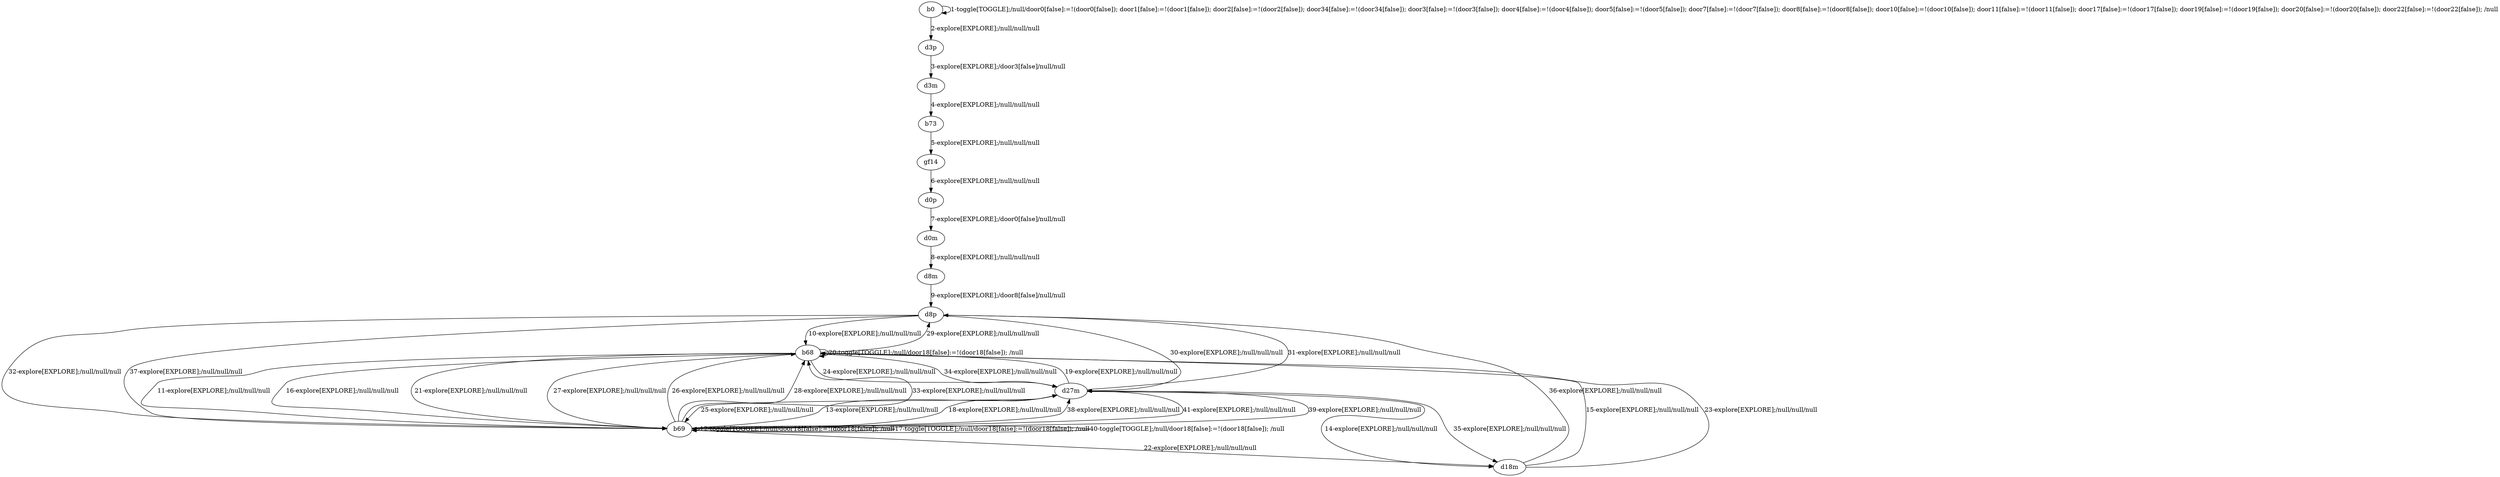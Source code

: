 # Total number of goals covered by this test: 7
# d18m --> d8p
# d27m --> d8p
# d27m --> d18m
# d8p --> b68
# b68 --> b68
# b68 --> d8p
# b68 --> d27m

digraph g {
"b0" -> "b0" [label = "1-toggle[TOGGLE];/null/door0[false]:=!(door0[false]); door1[false]:=!(door1[false]); door2[false]:=!(door2[false]); door34[false]:=!(door34[false]); door3[false]:=!(door3[false]); door4[false]:=!(door4[false]); door5[false]:=!(door5[false]); door7[false]:=!(door7[false]); door8[false]:=!(door8[false]); door10[false]:=!(door10[false]); door11[false]:=!(door11[false]); door17[false]:=!(door17[false]); door19[false]:=!(door19[false]); door20[false]:=!(door20[false]); door22[false]:=!(door22[false]); /null"];
"b0" -> "d3p" [label = "2-explore[EXPLORE];/null/null/null"];
"d3p" -> "d3m" [label = "3-explore[EXPLORE];/door3[false]/null/null"];
"d3m" -> "b73" [label = "4-explore[EXPLORE];/null/null/null"];
"b73" -> "gf14" [label = "5-explore[EXPLORE];/null/null/null"];
"gf14" -> "d0p" [label = "6-explore[EXPLORE];/null/null/null"];
"d0p" -> "d0m" [label = "7-explore[EXPLORE];/door0[false]/null/null"];
"d0m" -> "d8m" [label = "8-explore[EXPLORE];/null/null/null"];
"d8m" -> "d8p" [label = "9-explore[EXPLORE];/door8[false]/null/null"];
"d8p" -> "b68" [label = "10-explore[EXPLORE];/null/null/null"];
"b68" -> "b69" [label = "11-explore[EXPLORE];/null/null/null"];
"b69" -> "b69" [label = "12-toggle[TOGGLE];/null/door18[false]:=!(door18[false]); /null"];
"b69" -> "d27m" [label = "13-explore[EXPLORE];/null/null/null"];
"d27m" -> "d18m" [label = "14-explore[EXPLORE];/null/null/null"];
"d18m" -> "b68" [label = "15-explore[EXPLORE];/null/null/null"];
"b68" -> "b69" [label = "16-explore[EXPLORE];/null/null/null"];
"b69" -> "b69" [label = "17-toggle[TOGGLE];/null/door18[false]:=!(door18[false]); /null"];
"b69" -> "d27m" [label = "18-explore[EXPLORE];/null/null/null"];
"d27m" -> "b68" [label = "19-explore[EXPLORE];/null/null/null"];
"b68" -> "b68" [label = "20-toggle[TOGGLE];/null/door18[false]:=!(door18[false]); /null"];
"b68" -> "b69" [label = "21-explore[EXPLORE];/null/null/null"];
"b69" -> "d18m" [label = "22-explore[EXPLORE];/null/null/null"];
"d18m" -> "b68" [label = "23-explore[EXPLORE];/null/null/null"];
"b68" -> "d27m" [label = "24-explore[EXPLORE];/null/null/null"];
"d27m" -> "b69" [label = "25-explore[EXPLORE];/null/null/null"];
"b69" -> "b68" [label = "26-explore[EXPLORE];/null/null/null"];
"b68" -> "b69" [label = "27-explore[EXPLORE];/null/null/null"];
"b69" -> "b68" [label = "28-explore[EXPLORE];/null/null/null"];
"b68" -> "d8p" [label = "29-explore[EXPLORE];/null/null/null"];
"d8p" -> "d27m" [label = "30-explore[EXPLORE];/null/null/null"];
"d27m" -> "d8p" [label = "31-explore[EXPLORE];/null/null/null"];
"d8p" -> "b69" [label = "32-explore[EXPLORE];/null/null/null"];
"b69" -> "b68" [label = "33-explore[EXPLORE];/null/null/null"];
"b68" -> "d27m" [label = "34-explore[EXPLORE];/null/null/null"];
"d27m" -> "d18m" [label = "35-explore[EXPLORE];/null/null/null"];
"d18m" -> "d8p" [label = "36-explore[EXPLORE];/null/null/null"];
"d8p" -> "b69" [label = "37-explore[EXPLORE];/null/null/null"];
"b69" -> "d27m" [label = "38-explore[EXPLORE];/null/null/null"];
"d27m" -> "b69" [label = "39-explore[EXPLORE];/null/null/null"];
"b69" -> "b69" [label = "40-toggle[TOGGLE];/null/door18[false]:=!(door18[false]); /null"];
"b69" -> "d27m" [label = "41-explore[EXPLORE];/null/null/null"];
}